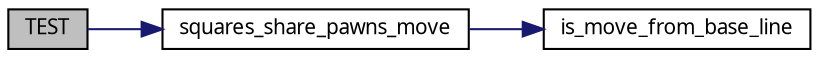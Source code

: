 digraph G
{
  edge [fontname="FreeSans.ttf",fontsize="10",labelfontname="FreeSans.ttf",labelfontsize="10"];
  node [fontname="FreeSans.ttf",fontsize="10",shape=record];
  rankdir=LR;
  Node1 [label="TEST",height=0.2,width=0.4,color="black", fillcolor="grey75", style="filled" fontcolor="black"];
  Node1 -> Node2 [color="midnightblue",fontsize="10",style="solid",fontname="FreeSans.ttf"];
  Node2 [label="squares_share_pawns_move",height=0.2,width=0.4,color="black", fillcolor="white", style="filled",URL="$chess_8cpp.html#a17740737e2741b3c58bf1edcf352a091"];
  Node2 -> Node3 [color="midnightblue",fontsize="10",style="solid",fontname="FreeSans.ttf"];
  Node3 [label="is_move_from_base_line",height=0.2,width=0.4,color="black", fillcolor="white", style="filled",URL="$chess_8cpp.html#a369696d485a14a6c09c811b9535fc645"];
}
